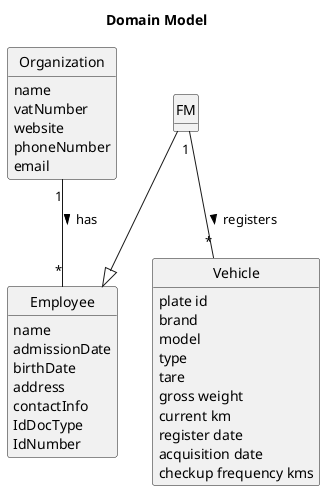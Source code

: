 @startuml
skinparam monochrome true
skinparam packageStyle rectangle
skinparam shadowing false
'skinparam linetype ortho
'left to right direction
skinparam classAttributeIconSize 0
hide circle
hide methods

title Domain Model

class Organization {
    name
    vatNumber
    website
    phoneNumber
    email
}

class Employee {
    name
    admissionDate
    birthDate
    address
    contactInfo
    IdDocType
    IdNumber
}

class FM{

}

class Vehicle{
    plate id
    brand
    model
    type
    tare
    gross weight
    current km
    register date
    acquisition date
    checkup frequency kms
}

Organization "1" -- "*" Employee : "has >"
FM --|> Employee
FM "1" -- "*" Vehicle : "registers >"

@enduml